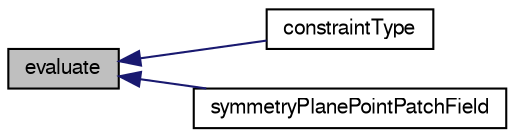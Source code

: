 digraph "evaluate"
{
  bgcolor="transparent";
  edge [fontname="FreeSans",fontsize="10",labelfontname="FreeSans",labelfontsize="10"];
  node [fontname="FreeSans",fontsize="10",shape=record];
  rankdir="LR";
  Node136 [label="evaluate",height=0.2,width=0.4,color="black", fillcolor="grey75", style="filled", fontcolor="black"];
  Node136 -> Node137 [dir="back",color="midnightblue",fontsize="10",style="solid",fontname="FreeSans"];
  Node137 [label="constraintType",height=0.2,width=0.4,color="black",URL="$a26610.html#a335b754aac77e6916c83e756c84fc60b",tooltip="Return the constraint type this pointPatchField implements. "];
  Node136 -> Node138 [dir="back",color="midnightblue",fontsize="10",style="solid",fontname="FreeSans"];
  Node138 [label="symmetryPlanePointPatchField",height=0.2,width=0.4,color="black",URL="$a26610.html#a0ee72ddd1c1d29568be2aa999a92becf",tooltip="Construct as copy setting internal field reference. "];
}
